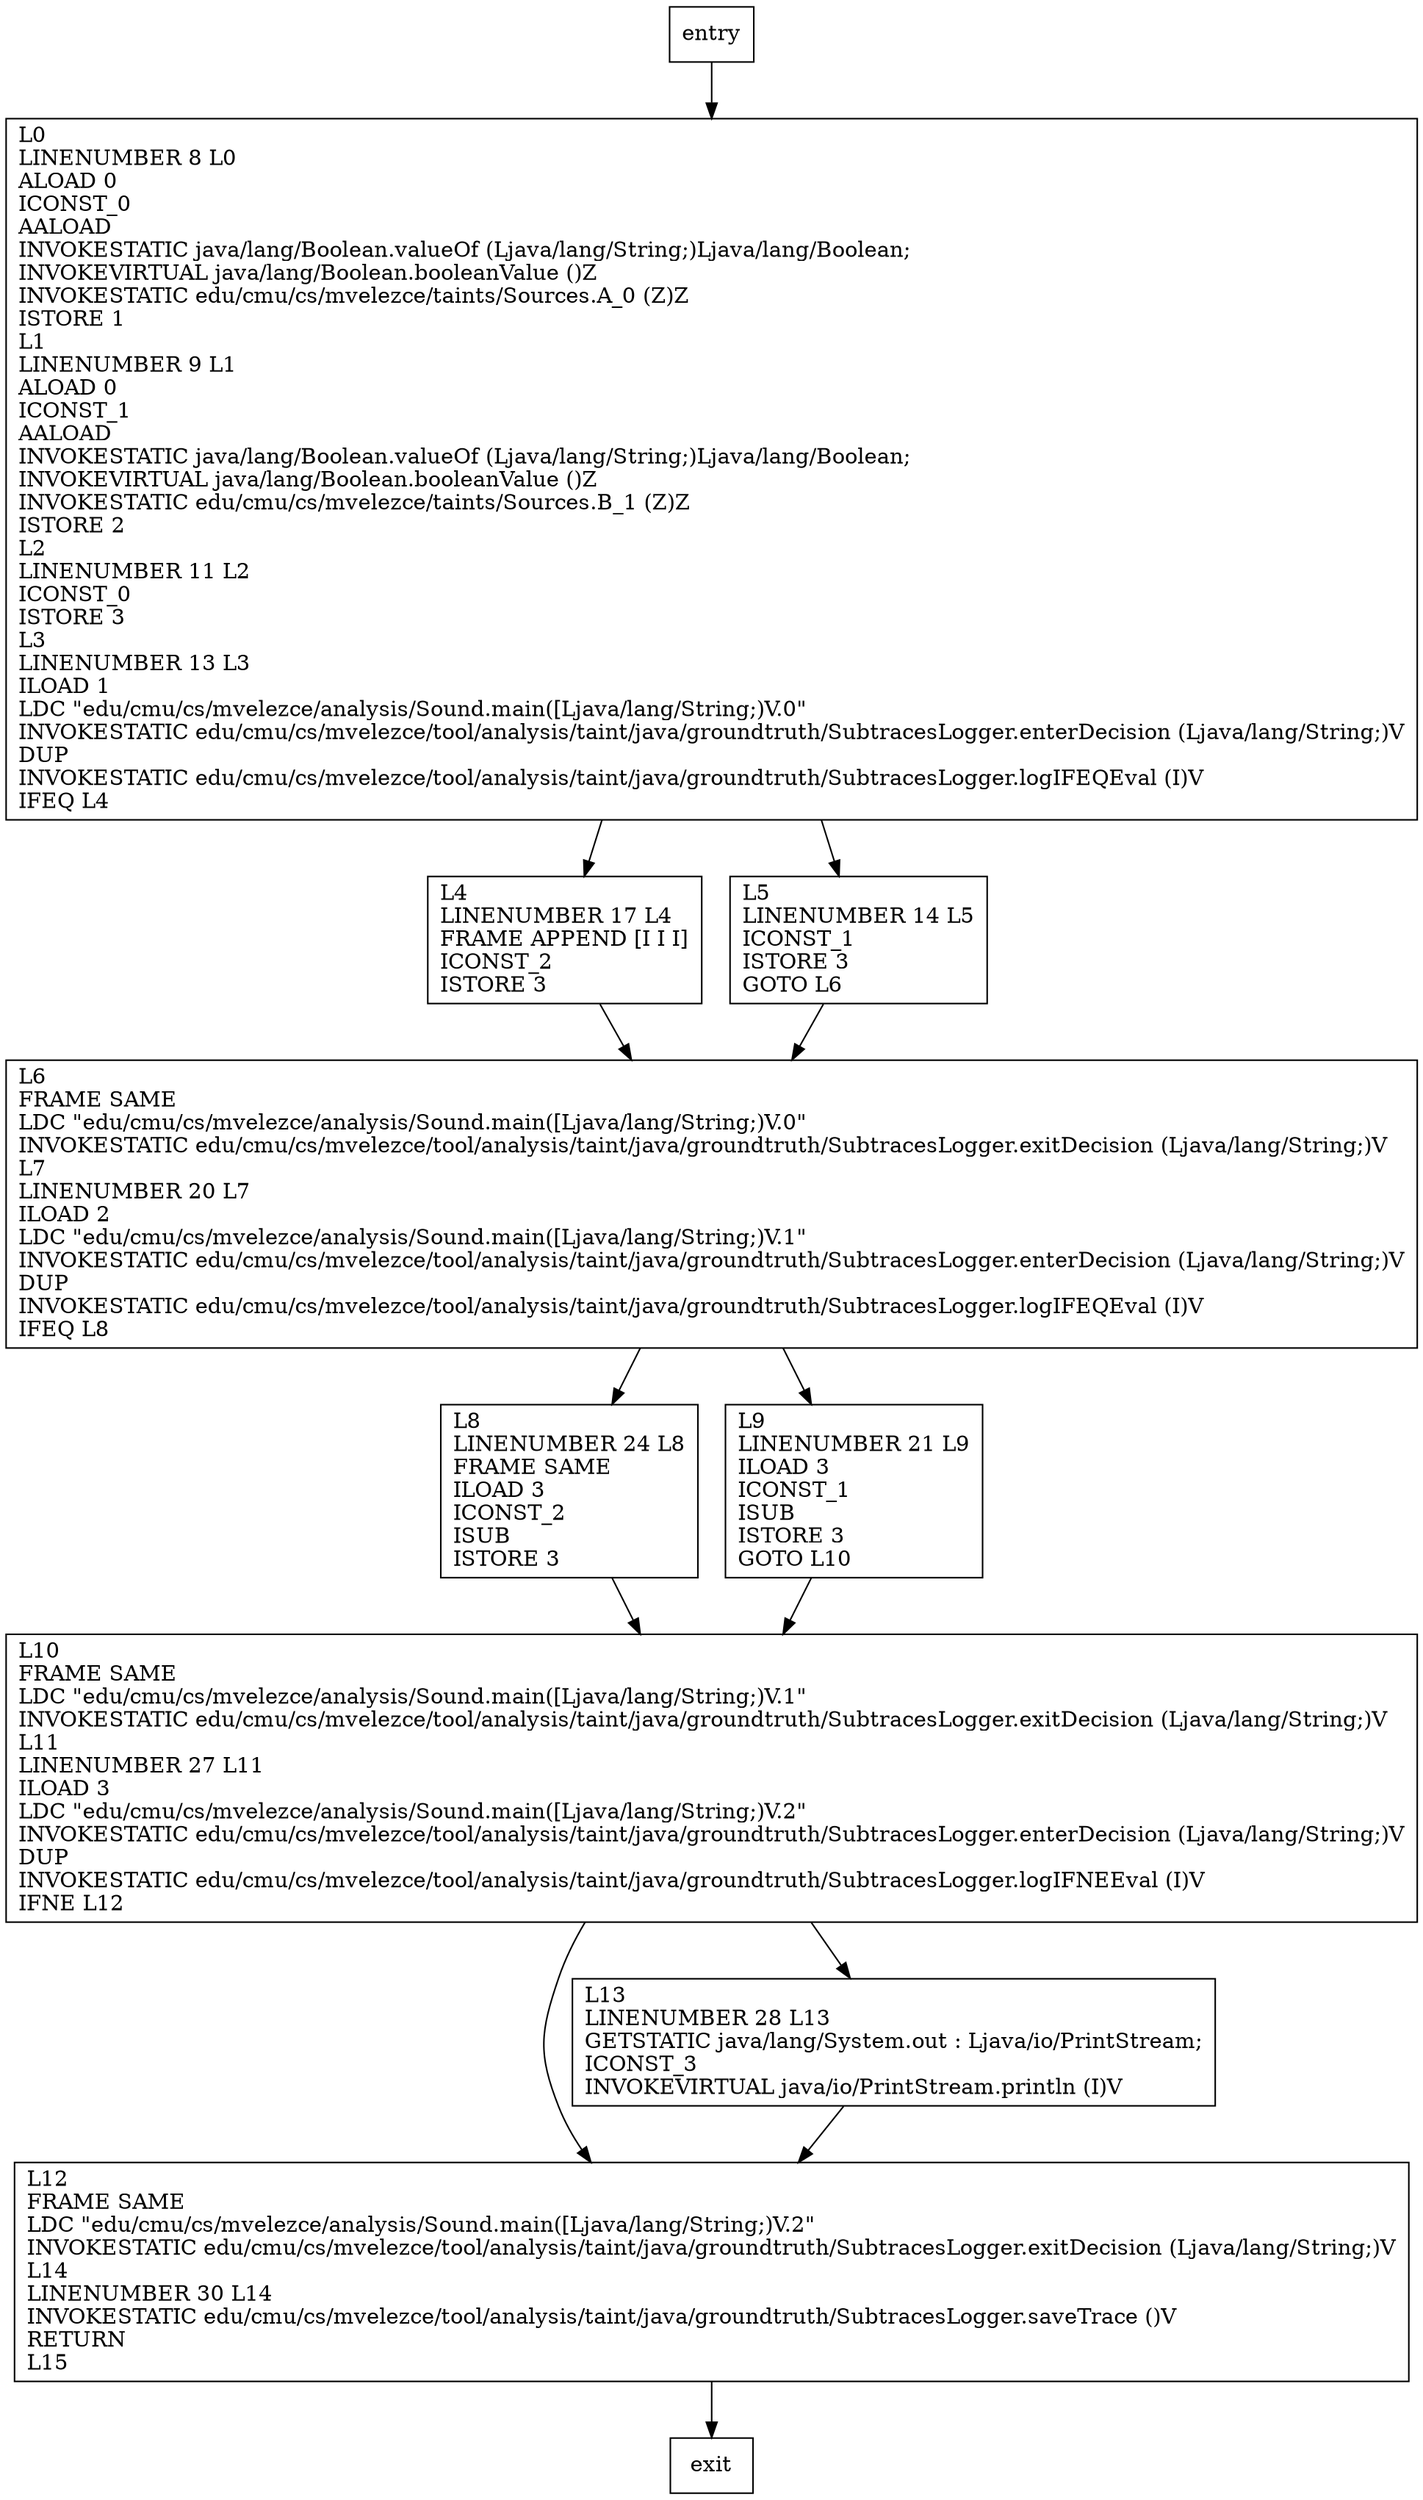 digraph main {
node [shape=record];
2001209169 [label="L4\lLINENUMBER 17 L4\lFRAME APPEND [I I I]\lICONST_2\lISTORE 3\l"];
705321061 [label="L12\lFRAME SAME\lLDC \"edu/cmu/cs/mvelezce/analysis/Sound.main([Ljava/lang/String;)V.2\"\lINVOKESTATIC edu/cmu/cs/mvelezce/tool/analysis/taint/java/groundtruth/SubtracesLogger.exitDecision (Ljava/lang/String;)V\lL14\lLINENUMBER 30 L14\lINVOKESTATIC edu/cmu/cs/mvelezce/tool/analysis/taint/java/groundtruth/SubtracesLogger.saveTrace ()V\lRETURN\lL15\l"];
942835609 [label="L8\lLINENUMBER 24 L8\lFRAME SAME\lILOAD 3\lICONST_2\lISUB\lISTORE 3\l"];
1139556823 [label="L5\lLINENUMBER 14 L5\lICONST_1\lISTORE 3\lGOTO L6\l"];
1066571642 [label="L13\lLINENUMBER 28 L13\lGETSTATIC java/lang/System.out : Ljava/io/PrintStream;\lICONST_3\lINVOKEVIRTUAL java/io/PrintStream.println (I)V\l"];
725328040 [label="L0\lLINENUMBER 8 L0\lALOAD 0\lICONST_0\lAALOAD\lINVOKESTATIC java/lang/Boolean.valueOf (Ljava/lang/String;)Ljava/lang/Boolean;\lINVOKEVIRTUAL java/lang/Boolean.booleanValue ()Z\lINVOKESTATIC edu/cmu/cs/mvelezce/taints/Sources.A_0 (Z)Z\lISTORE 1\lL1\lLINENUMBER 9 L1\lALOAD 0\lICONST_1\lAALOAD\lINVOKESTATIC java/lang/Boolean.valueOf (Ljava/lang/String;)Ljava/lang/Boolean;\lINVOKEVIRTUAL java/lang/Boolean.booleanValue ()Z\lINVOKESTATIC edu/cmu/cs/mvelezce/taints/Sources.B_1 (Z)Z\lISTORE 2\lL2\lLINENUMBER 11 L2\lICONST_0\lISTORE 3\lL3\lLINENUMBER 13 L3\lILOAD 1\lLDC \"edu/cmu/cs/mvelezce/analysis/Sound.main([Ljava/lang/String;)V.0\"\lINVOKESTATIC edu/cmu/cs/mvelezce/tool/analysis/taint/java/groundtruth/SubtracesLogger.enterDecision (Ljava/lang/String;)V\lDUP\lINVOKESTATIC edu/cmu/cs/mvelezce/tool/analysis/taint/java/groundtruth/SubtracesLogger.logIFEQEval (I)V\lIFEQ L4\l"];
1874414646 [label="L6\lFRAME SAME\lLDC \"edu/cmu/cs/mvelezce/analysis/Sound.main([Ljava/lang/String;)V.0\"\lINVOKESTATIC edu/cmu/cs/mvelezce/tool/analysis/taint/java/groundtruth/SubtracesLogger.exitDecision (Ljava/lang/String;)V\lL7\lLINENUMBER 20 L7\lILOAD 2\lLDC \"edu/cmu/cs/mvelezce/analysis/Sound.main([Ljava/lang/String;)V.1\"\lINVOKESTATIC edu/cmu/cs/mvelezce/tool/analysis/taint/java/groundtruth/SubtracesLogger.enterDecision (Ljava/lang/String;)V\lDUP\lINVOKESTATIC edu/cmu/cs/mvelezce/tool/analysis/taint/java/groundtruth/SubtracesLogger.logIFEQEval (I)V\lIFEQ L8\l"];
259489089 [label="L10\lFRAME SAME\lLDC \"edu/cmu/cs/mvelezce/analysis/Sound.main([Ljava/lang/String;)V.1\"\lINVOKESTATIC edu/cmu/cs/mvelezce/tool/analysis/taint/java/groundtruth/SubtracesLogger.exitDecision (Ljava/lang/String;)V\lL11\lLINENUMBER 27 L11\lILOAD 3\lLDC \"edu/cmu/cs/mvelezce/analysis/Sound.main([Ljava/lang/String;)V.2\"\lINVOKESTATIC edu/cmu/cs/mvelezce/tool/analysis/taint/java/groundtruth/SubtracesLogger.enterDecision (Ljava/lang/String;)V\lDUP\lINVOKESTATIC edu/cmu/cs/mvelezce/tool/analysis/taint/java/groundtruth/SubtracesLogger.logIFNEEval (I)V\lIFNE L12\l"];
435265417 [label="L9\lLINENUMBER 21 L9\lILOAD 3\lICONST_1\lISUB\lISTORE 3\lGOTO L10\l"];
entry;
exit;
2001209169 -> 1874414646;
705321061 -> exit;
entry -> 725328040;
942835609 -> 259489089;
1139556823 -> 1874414646;
1066571642 -> 705321061;
725328040 -> 2001209169;
725328040 -> 1139556823;
1874414646 -> 942835609;
1874414646 -> 435265417;
259489089 -> 705321061;
259489089 -> 1066571642;
435265417 -> 259489089;
}
